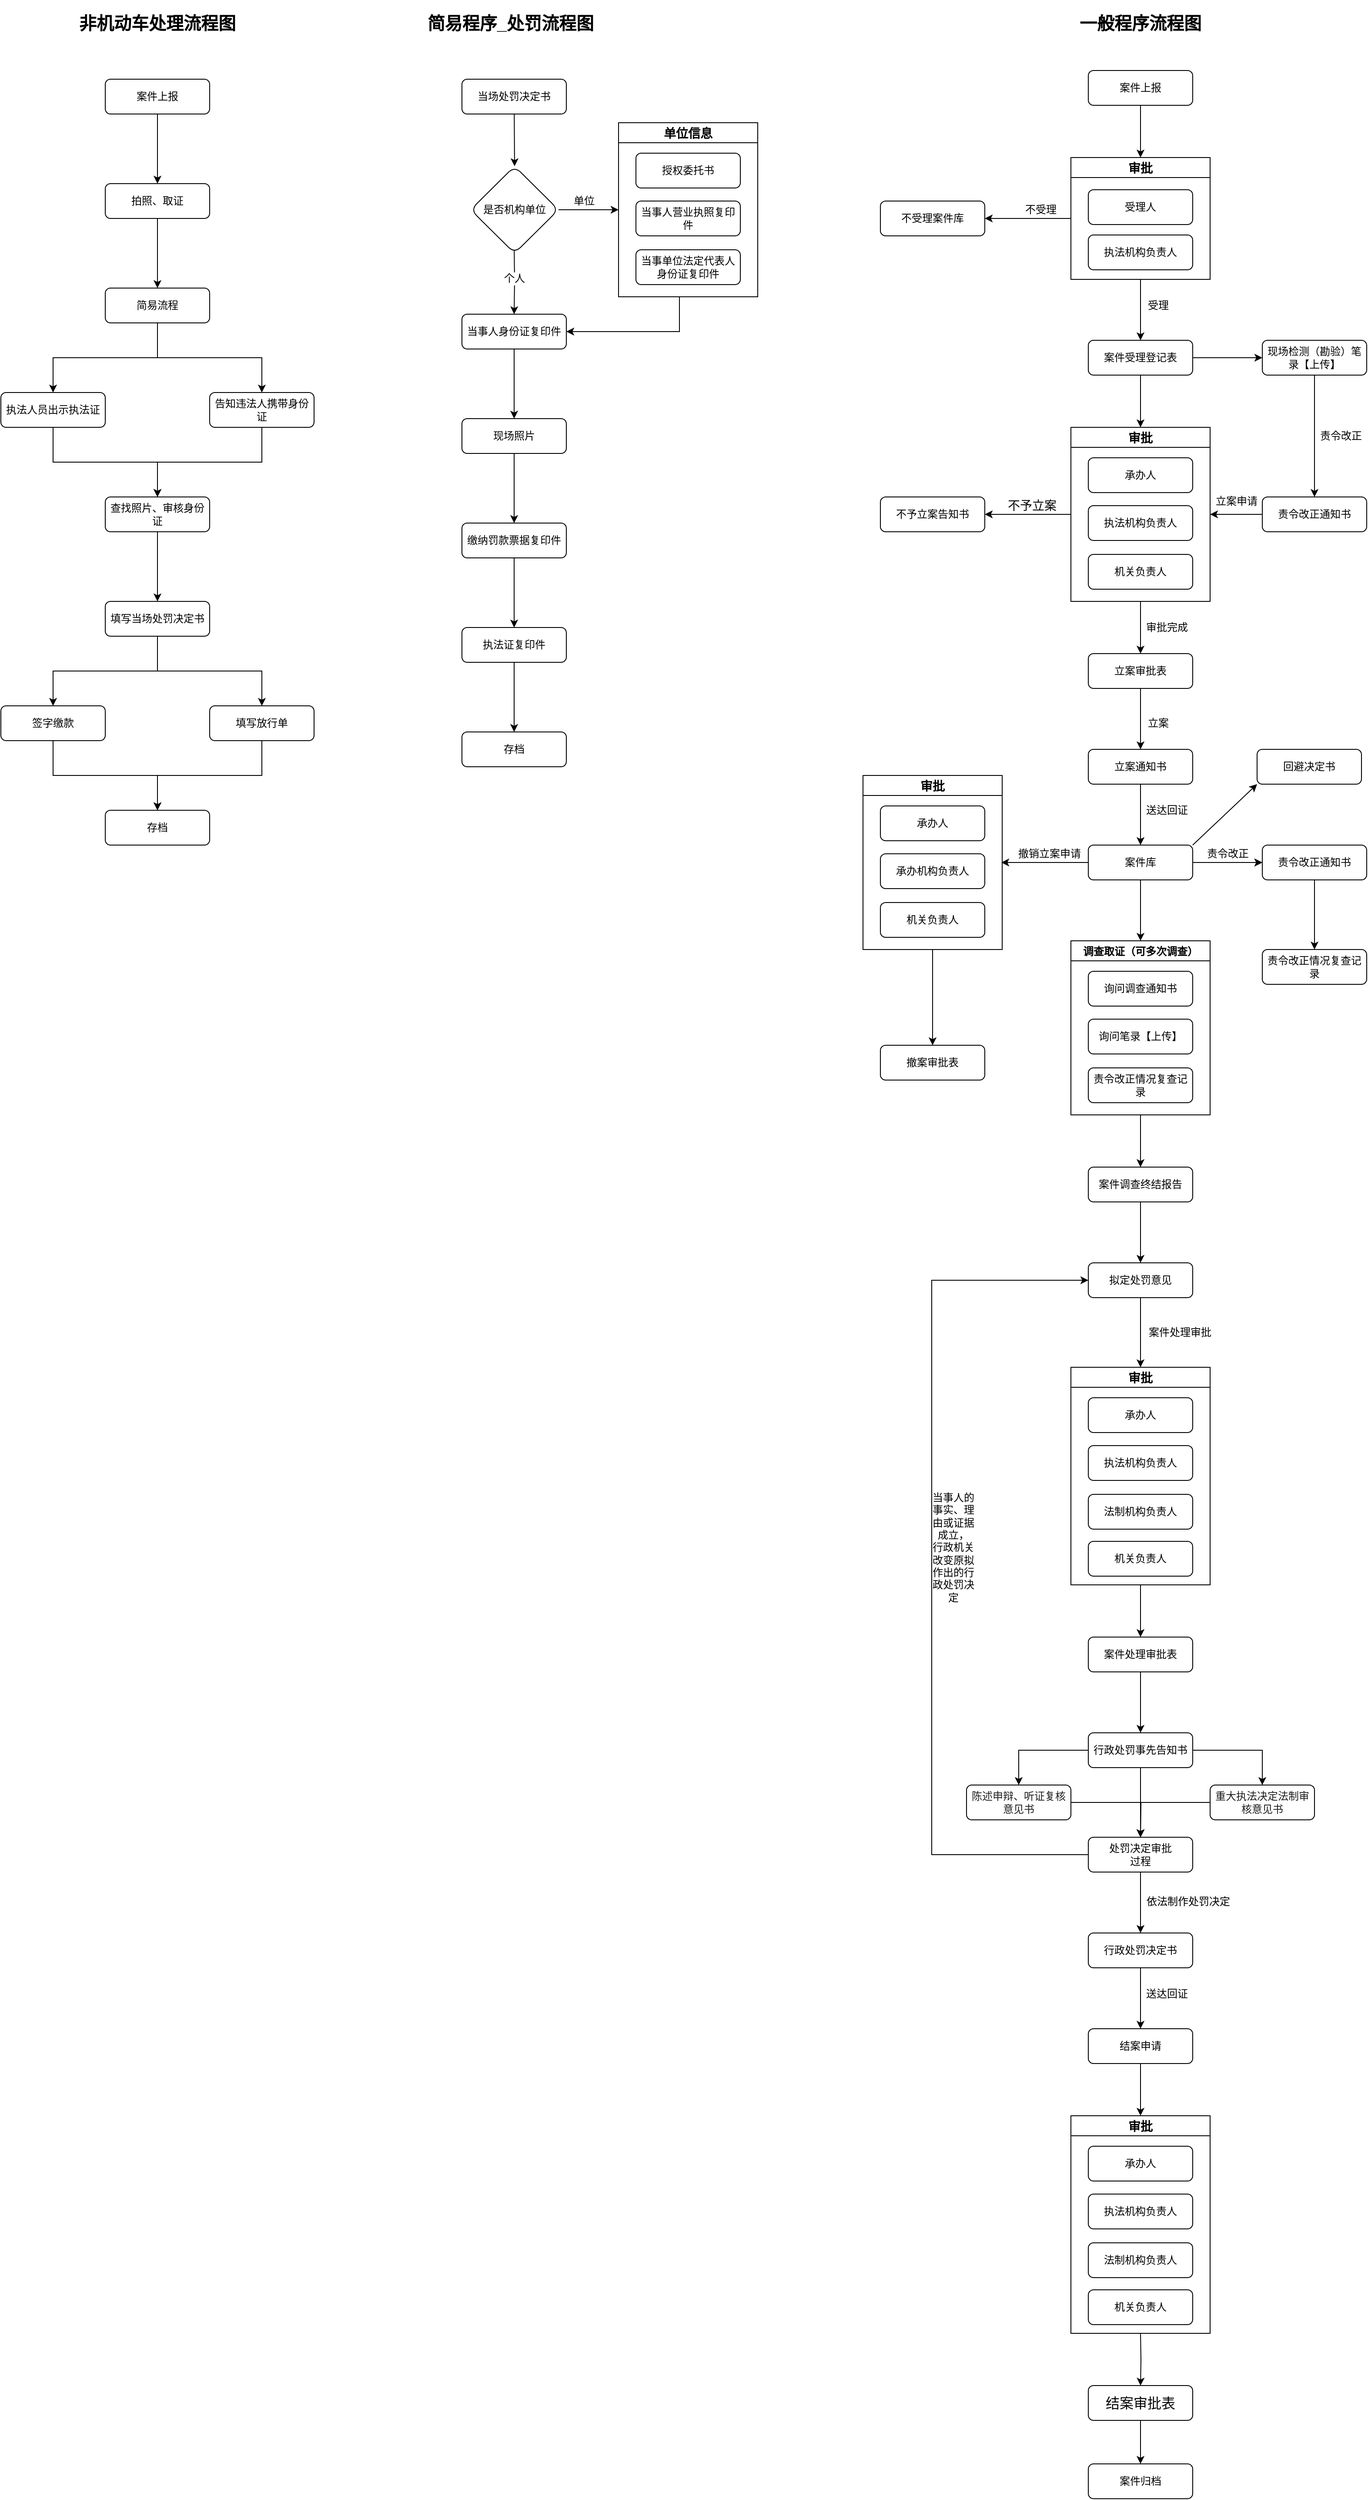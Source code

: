 <mxfile version="20.0.1" type="github">
  <diagram id="C5RBs43oDa-KdzZeNtuy" name="Page-1">
    <mxGraphModel dx="1422" dy="762" grid="1" gridSize="10" guides="1" tooltips="1" connect="1" arrows="1" fold="1" page="1" pageScale="1" pageWidth="827" pageHeight="1169" math="0" shadow="0">
      <root>
        <mxCell id="WIyWlLk6GJQsqaUBKTNV-0" />
        <mxCell id="WIyWlLk6GJQsqaUBKTNV-1" parent="WIyWlLk6GJQsqaUBKTNV-0" />
        <mxCell id="Cn3ge6LVzbtPTEH3k1_--25" value="" style="group" vertex="1" connectable="0" parent="WIyWlLk6GJQsqaUBKTNV-1">
          <mxGeometry y="110" width="360" height="880" as="geometry" />
        </mxCell>
        <mxCell id="Cn3ge6LVzbtPTEH3k1_--0" value="案件上报" style="rounded=1;whiteSpace=wrap;html=1;fontSize=12;glass=0;strokeWidth=1;shadow=0;" vertex="1" parent="Cn3ge6LVzbtPTEH3k1_--25">
          <mxGeometry x="120" width="120" height="40" as="geometry" />
        </mxCell>
        <mxCell id="Cn3ge6LVzbtPTEH3k1_--5" value="拍照、取证" style="rounded=1;whiteSpace=wrap;html=1;fontSize=12;glass=0;strokeWidth=1;shadow=0;" vertex="1" parent="Cn3ge6LVzbtPTEH3k1_--25">
          <mxGeometry x="120" y="120" width="120" height="40" as="geometry" />
        </mxCell>
        <mxCell id="Cn3ge6LVzbtPTEH3k1_--6" value="" style="edgeStyle=orthogonalEdgeStyle;rounded=0;orthogonalLoop=1;jettySize=auto;html=1;" edge="1" parent="Cn3ge6LVzbtPTEH3k1_--25" source="Cn3ge6LVzbtPTEH3k1_--0" target="Cn3ge6LVzbtPTEH3k1_--5">
          <mxGeometry relative="1" as="geometry" />
        </mxCell>
        <mxCell id="Cn3ge6LVzbtPTEH3k1_--7" value="简易流程" style="rounded=1;whiteSpace=wrap;html=1;fontSize=12;glass=0;strokeWidth=1;shadow=0;" vertex="1" parent="Cn3ge6LVzbtPTEH3k1_--25">
          <mxGeometry x="120" y="240" width="120" height="40" as="geometry" />
        </mxCell>
        <mxCell id="Cn3ge6LVzbtPTEH3k1_--8" value="" style="edgeStyle=orthogonalEdgeStyle;rounded=0;orthogonalLoop=1;jettySize=auto;html=1;" edge="1" parent="Cn3ge6LVzbtPTEH3k1_--25" source="Cn3ge6LVzbtPTEH3k1_--5" target="Cn3ge6LVzbtPTEH3k1_--7">
          <mxGeometry relative="1" as="geometry" />
        </mxCell>
        <mxCell id="Cn3ge6LVzbtPTEH3k1_--9" value="执法人员出示执法证" style="rounded=1;whiteSpace=wrap;html=1;fontSize=12;glass=0;strokeWidth=1;shadow=0;" vertex="1" parent="Cn3ge6LVzbtPTEH3k1_--25">
          <mxGeometry y="360" width="120" height="40" as="geometry" />
        </mxCell>
        <mxCell id="Cn3ge6LVzbtPTEH3k1_--10" value="" style="edgeStyle=orthogonalEdgeStyle;rounded=0;orthogonalLoop=1;jettySize=auto;html=1;" edge="1" parent="Cn3ge6LVzbtPTEH3k1_--25" source="Cn3ge6LVzbtPTEH3k1_--7" target="Cn3ge6LVzbtPTEH3k1_--9">
          <mxGeometry relative="1" as="geometry" />
        </mxCell>
        <mxCell id="Cn3ge6LVzbtPTEH3k1_--11" value="查找照片、审核身份证" style="rounded=1;whiteSpace=wrap;html=1;fontSize=12;glass=0;strokeWidth=1;shadow=0;" vertex="1" parent="Cn3ge6LVzbtPTEH3k1_--25">
          <mxGeometry x="120" y="480" width="120" height="40" as="geometry" />
        </mxCell>
        <mxCell id="Cn3ge6LVzbtPTEH3k1_--12" value="" style="edgeStyle=orthogonalEdgeStyle;rounded=0;orthogonalLoop=1;jettySize=auto;html=1;" edge="1" parent="Cn3ge6LVzbtPTEH3k1_--25" source="Cn3ge6LVzbtPTEH3k1_--9" target="Cn3ge6LVzbtPTEH3k1_--11">
          <mxGeometry relative="1" as="geometry" />
        </mxCell>
        <mxCell id="Cn3ge6LVzbtPTEH3k1_--15" style="edgeStyle=orthogonalEdgeStyle;rounded=0;orthogonalLoop=1;jettySize=auto;html=1;entryX=0.5;entryY=0;entryDx=0;entryDy=0;" edge="1" parent="Cn3ge6LVzbtPTEH3k1_--25" source="Cn3ge6LVzbtPTEH3k1_--13" target="Cn3ge6LVzbtPTEH3k1_--11">
          <mxGeometry relative="1" as="geometry" />
        </mxCell>
        <mxCell id="Cn3ge6LVzbtPTEH3k1_--13" value="告知违法人携带身份证" style="rounded=1;whiteSpace=wrap;html=1;fontSize=12;glass=0;strokeWidth=1;shadow=0;" vertex="1" parent="Cn3ge6LVzbtPTEH3k1_--25">
          <mxGeometry x="240" y="360" width="120" height="40" as="geometry" />
        </mxCell>
        <mxCell id="Cn3ge6LVzbtPTEH3k1_--14" value="" style="edgeStyle=orthogonalEdgeStyle;rounded=0;orthogonalLoop=1;jettySize=auto;html=1;" edge="1" parent="Cn3ge6LVzbtPTEH3k1_--25" source="Cn3ge6LVzbtPTEH3k1_--7" target="Cn3ge6LVzbtPTEH3k1_--13">
          <mxGeometry relative="1" as="geometry" />
        </mxCell>
        <mxCell id="Cn3ge6LVzbtPTEH3k1_--16" value="填写当场处罚决定书" style="rounded=1;whiteSpace=wrap;html=1;fontSize=12;glass=0;strokeWidth=1;shadow=0;" vertex="1" parent="Cn3ge6LVzbtPTEH3k1_--25">
          <mxGeometry x="120" y="600" width="120" height="40" as="geometry" />
        </mxCell>
        <mxCell id="Cn3ge6LVzbtPTEH3k1_--17" value="" style="edgeStyle=orthogonalEdgeStyle;rounded=0;orthogonalLoop=1;jettySize=auto;html=1;" edge="1" parent="Cn3ge6LVzbtPTEH3k1_--25" source="Cn3ge6LVzbtPTEH3k1_--11" target="Cn3ge6LVzbtPTEH3k1_--16">
          <mxGeometry relative="1" as="geometry" />
        </mxCell>
        <mxCell id="Cn3ge6LVzbtPTEH3k1_--18" value="签字缴款" style="rounded=1;whiteSpace=wrap;html=1;fontSize=12;glass=0;strokeWidth=1;shadow=0;" vertex="1" parent="Cn3ge6LVzbtPTEH3k1_--25">
          <mxGeometry y="720" width="120" height="40" as="geometry" />
        </mxCell>
        <mxCell id="Cn3ge6LVzbtPTEH3k1_--19" value="" style="edgeStyle=orthogonalEdgeStyle;rounded=0;orthogonalLoop=1;jettySize=auto;html=1;" edge="1" parent="Cn3ge6LVzbtPTEH3k1_--25" source="Cn3ge6LVzbtPTEH3k1_--16" target="Cn3ge6LVzbtPTEH3k1_--18">
          <mxGeometry relative="1" as="geometry" />
        </mxCell>
        <mxCell id="Cn3ge6LVzbtPTEH3k1_--20" value="填写放行单" style="rounded=1;whiteSpace=wrap;html=1;fontSize=12;glass=0;strokeWidth=1;shadow=0;" vertex="1" parent="Cn3ge6LVzbtPTEH3k1_--25">
          <mxGeometry x="240" y="720" width="120" height="40" as="geometry" />
        </mxCell>
        <mxCell id="Cn3ge6LVzbtPTEH3k1_--21" value="" style="edgeStyle=orthogonalEdgeStyle;rounded=0;orthogonalLoop=1;jettySize=auto;html=1;" edge="1" parent="Cn3ge6LVzbtPTEH3k1_--25" source="Cn3ge6LVzbtPTEH3k1_--16" target="Cn3ge6LVzbtPTEH3k1_--20">
          <mxGeometry relative="1" as="geometry" />
        </mxCell>
        <mxCell id="Cn3ge6LVzbtPTEH3k1_--22" value="存档" style="rounded=1;whiteSpace=wrap;html=1;fontSize=12;glass=0;strokeWidth=1;shadow=0;" vertex="1" parent="Cn3ge6LVzbtPTEH3k1_--25">
          <mxGeometry x="120" y="840" width="120" height="40" as="geometry" />
        </mxCell>
        <mxCell id="Cn3ge6LVzbtPTEH3k1_--23" value="" style="edgeStyle=orthogonalEdgeStyle;rounded=0;orthogonalLoop=1;jettySize=auto;html=1;" edge="1" parent="Cn3ge6LVzbtPTEH3k1_--25" source="Cn3ge6LVzbtPTEH3k1_--18" target="Cn3ge6LVzbtPTEH3k1_--22">
          <mxGeometry relative="1" as="geometry" />
        </mxCell>
        <mxCell id="Cn3ge6LVzbtPTEH3k1_--24" style="edgeStyle=orthogonalEdgeStyle;rounded=0;orthogonalLoop=1;jettySize=auto;html=1;entryX=0.5;entryY=0;entryDx=0;entryDy=0;" edge="1" parent="Cn3ge6LVzbtPTEH3k1_--25" source="Cn3ge6LVzbtPTEH3k1_--20" target="Cn3ge6LVzbtPTEH3k1_--22">
          <mxGeometry relative="1" as="geometry" />
        </mxCell>
        <mxCell id="Cn3ge6LVzbtPTEH3k1_--28" value="&lt;h1 style=&quot;text-align: left; font-size: 20px;&quot;&gt;非机动车处理流程图&lt;/h1&gt;" style="text;html=1;strokeColor=none;fillColor=none;align=center;verticalAlign=middle;whiteSpace=wrap;rounded=0;fontSize=20;" vertex="1" parent="WIyWlLk6GJQsqaUBKTNV-1">
          <mxGeometry x="55" y="30" width="250" height="30" as="geometry" />
        </mxCell>
        <mxCell id="Cn3ge6LVzbtPTEH3k1_--132" style="edgeStyle=orthogonalEdgeStyle;rounded=0;orthogonalLoop=1;jettySize=auto;html=1;exitX=0.5;exitY=1;exitDx=0;exitDy=0;entryX=0.5;entryY=0;entryDx=0;entryDy=0;fontSize=14;" edge="1" parent="WIyWlLk6GJQsqaUBKTNV-1" source="Cn3ge6LVzbtPTEH3k1_--96" target="Cn3ge6LVzbtPTEH3k1_--126">
          <mxGeometry relative="1" as="geometry" />
        </mxCell>
        <mxCell id="Cn3ge6LVzbtPTEH3k1_--96" value="案件上报" style="rounded=1;whiteSpace=wrap;html=1;fontSize=12;glass=0;strokeWidth=1;shadow=0;" vertex="1" parent="WIyWlLk6GJQsqaUBKTNV-1">
          <mxGeometry x="1250" y="100" width="120" height="40" as="geometry" />
        </mxCell>
        <mxCell id="Cn3ge6LVzbtPTEH3k1_--226" value="" style="edgeStyle=orthogonalEdgeStyle;rounded=0;orthogonalLoop=1;jettySize=auto;html=1;fontFamily=Helvetica;fontSize=12;fontColor=default;" edge="1" parent="WIyWlLk6GJQsqaUBKTNV-1" source="Cn3ge6LVzbtPTEH3k1_--110" target="Cn3ge6LVzbtPTEH3k1_--223">
          <mxGeometry relative="1" as="geometry" />
        </mxCell>
        <mxCell id="Cn3ge6LVzbtPTEH3k1_--238" style="edgeStyle=orthogonalEdgeStyle;rounded=0;orthogonalLoop=1;jettySize=auto;html=1;entryX=0.5;entryY=0;entryDx=0;entryDy=0;fontFamily=Helvetica;fontSize=12;fontColor=default;" edge="1" parent="WIyWlLk6GJQsqaUBKTNV-1" source="Cn3ge6LVzbtPTEH3k1_--110" target="Cn3ge6LVzbtPTEH3k1_--144">
          <mxGeometry relative="1" as="geometry" />
        </mxCell>
        <mxCell id="Cn3ge6LVzbtPTEH3k1_--110" value="案件受理登记表" style="rounded=1;whiteSpace=wrap;html=1;fontSize=12;glass=0;strokeWidth=1;shadow=0;" vertex="1" parent="WIyWlLk6GJQsqaUBKTNV-1">
          <mxGeometry x="1250" y="410" width="120" height="40" as="geometry" />
        </mxCell>
        <mxCell id="Cn3ge6LVzbtPTEH3k1_--121" value="" style="edgeStyle=orthogonalEdgeStyle;rounded=0;orthogonalLoop=1;jettySize=auto;html=1;fontSize=14;" edge="1" parent="WIyWlLk6GJQsqaUBKTNV-1" source="Cn3ge6LVzbtPTEH3k1_--118" target="Cn3ge6LVzbtPTEH3k1_--120">
          <mxGeometry relative="1" as="geometry" />
        </mxCell>
        <mxCell id="Cn3ge6LVzbtPTEH3k1_--118" value="立案审批表" style="rounded=1;whiteSpace=wrap;html=1;fontSize=12;glass=0;strokeWidth=1;shadow=0;" vertex="1" parent="WIyWlLk6GJQsqaUBKTNV-1">
          <mxGeometry x="1250" y="770" width="120" height="40" as="geometry" />
        </mxCell>
        <mxCell id="Cn3ge6LVzbtPTEH3k1_--155" value="" style="edgeStyle=orthogonalEdgeStyle;rounded=0;orthogonalLoop=1;jettySize=auto;html=1;fontFamily=Helvetica;fontSize=12;fontColor=default;" edge="1" parent="WIyWlLk6GJQsqaUBKTNV-1" source="Cn3ge6LVzbtPTEH3k1_--120" target="Cn3ge6LVzbtPTEH3k1_--154">
          <mxGeometry relative="1" as="geometry" />
        </mxCell>
        <mxCell id="Cn3ge6LVzbtPTEH3k1_--120" value="立案通知书" style="rounded=1;whiteSpace=wrap;html=1;fontSize=12;glass=0;strokeWidth=1;shadow=0;" vertex="1" parent="WIyWlLk6GJQsqaUBKTNV-1">
          <mxGeometry x="1250" y="880" width="120" height="40" as="geometry" />
        </mxCell>
        <mxCell id="Cn3ge6LVzbtPTEH3k1_--122" value="不予立案告知书" style="rounded=1;whiteSpace=wrap;html=1;fontSize=12;glass=0;strokeWidth=1;shadow=0;" vertex="1" parent="WIyWlLk6GJQsqaUBKTNV-1">
          <mxGeometry x="1011" y="590" width="120" height="40" as="geometry" />
        </mxCell>
        <mxCell id="Cn3ge6LVzbtPTEH3k1_--124" value="不予立案" style="text;html=1;align=center;verticalAlign=middle;resizable=0;points=[];autosize=1;strokeColor=none;fillColor=none;fontSize=14;" vertex="1" parent="WIyWlLk6GJQsqaUBKTNV-1">
          <mxGeometry x="1150" y="590" width="70" height="20" as="geometry" />
        </mxCell>
        <mxCell id="Cn3ge6LVzbtPTEH3k1_--136" value="" style="edgeStyle=orthogonalEdgeStyle;rounded=0;orthogonalLoop=1;jettySize=auto;html=1;fontFamily=Helvetica;fontSize=12;fontColor=default;entryX=1;entryY=0.5;entryDx=0;entryDy=0;" edge="1" parent="WIyWlLk6GJQsqaUBKTNV-1" source="Cn3ge6LVzbtPTEH3k1_--126" target="Cn3ge6LVzbtPTEH3k1_--142">
          <mxGeometry relative="1" as="geometry">
            <mxPoint x="1090" y="320" as="targetPoint" />
          </mxGeometry>
        </mxCell>
        <mxCell id="Cn3ge6LVzbtPTEH3k1_--141" style="edgeStyle=orthogonalEdgeStyle;rounded=0;orthogonalLoop=1;jettySize=auto;html=1;exitX=0.5;exitY=1;exitDx=0;exitDy=0;fontFamily=Helvetica;fontSize=12;fontColor=default;" edge="1" parent="WIyWlLk6GJQsqaUBKTNV-1" source="Cn3ge6LVzbtPTEH3k1_--126" target="Cn3ge6LVzbtPTEH3k1_--110">
          <mxGeometry relative="1" as="geometry" />
        </mxCell>
        <mxCell id="Cn3ge6LVzbtPTEH3k1_--126" value="审批" style="swimlane;fontSize=14;" vertex="1" parent="WIyWlLk6GJQsqaUBKTNV-1">
          <mxGeometry x="1230" y="200" width="160" height="140" as="geometry" />
        </mxCell>
        <mxCell id="Cn3ge6LVzbtPTEH3k1_--127" value="受理人" style="rounded=1;whiteSpace=wrap;html=1;fontSize=12;glass=0;strokeWidth=1;shadow=0;" vertex="1" parent="Cn3ge6LVzbtPTEH3k1_--126">
          <mxGeometry x="20" y="37" width="120" height="40" as="geometry" />
        </mxCell>
        <mxCell id="Cn3ge6LVzbtPTEH3k1_--128" value="执法机构负责人" style="rounded=1;whiteSpace=wrap;html=1;fontSize=12;glass=0;strokeWidth=1;shadow=0;" vertex="1" parent="Cn3ge6LVzbtPTEH3k1_--126">
          <mxGeometry x="20" y="89" width="120" height="40" as="geometry" />
        </mxCell>
        <mxCell id="Cn3ge6LVzbtPTEH3k1_--137" value="不受理" style="text;html=1;align=center;verticalAlign=middle;resizable=0;points=[];autosize=1;strokeColor=none;fillColor=none;fontSize=12;fontFamily=Helvetica;fontColor=default;" vertex="1" parent="WIyWlLk6GJQsqaUBKTNV-1">
          <mxGeometry x="1170" y="250" width="50" height="20" as="geometry" />
        </mxCell>
        <mxCell id="Cn3ge6LVzbtPTEH3k1_--142" value="不受理案件库" style="rounded=1;whiteSpace=wrap;html=1;fontSize=12;glass=0;strokeWidth=1;shadow=0;" vertex="1" parent="WIyWlLk6GJQsqaUBKTNV-1">
          <mxGeometry x="1011" y="250" width="120" height="40" as="geometry" />
        </mxCell>
        <mxCell id="Cn3ge6LVzbtPTEH3k1_--143" value="受理" style="text;html=1;align=center;verticalAlign=middle;resizable=0;points=[];autosize=1;strokeColor=none;fillColor=none;fontSize=12;fontFamily=Helvetica;fontColor=default;" vertex="1" parent="WIyWlLk6GJQsqaUBKTNV-1">
          <mxGeometry x="1310" y="360" width="40" height="20" as="geometry" />
        </mxCell>
        <mxCell id="Cn3ge6LVzbtPTEH3k1_--151" style="edgeStyle=orthogonalEdgeStyle;rounded=0;orthogonalLoop=1;jettySize=auto;html=1;exitX=0.5;exitY=1;exitDx=0;exitDy=0;fontFamily=Helvetica;fontSize=12;fontColor=default;" edge="1" parent="WIyWlLk6GJQsqaUBKTNV-1" source="Cn3ge6LVzbtPTEH3k1_--144" target="Cn3ge6LVzbtPTEH3k1_--118">
          <mxGeometry relative="1" as="geometry" />
        </mxCell>
        <mxCell id="Cn3ge6LVzbtPTEH3k1_--304" style="edgeStyle=orthogonalEdgeStyle;rounded=0;orthogonalLoop=1;jettySize=auto;html=1;exitX=0;exitY=0.5;exitDx=0;exitDy=0;fontFamily=Helvetica;fontSize=12;fontColor=default;" edge="1" parent="WIyWlLk6GJQsqaUBKTNV-1" source="Cn3ge6LVzbtPTEH3k1_--144" target="Cn3ge6LVzbtPTEH3k1_--122">
          <mxGeometry relative="1" as="geometry" />
        </mxCell>
        <mxCell id="Cn3ge6LVzbtPTEH3k1_--144" value="审批" style="swimlane;fontSize=14;" vertex="1" parent="WIyWlLk6GJQsqaUBKTNV-1">
          <mxGeometry x="1230" y="510" width="160" height="200" as="geometry" />
        </mxCell>
        <mxCell id="Cn3ge6LVzbtPTEH3k1_--145" value="承办人" style="rounded=1;whiteSpace=wrap;html=1;fontSize=12;glass=0;strokeWidth=1;shadow=0;" vertex="1" parent="Cn3ge6LVzbtPTEH3k1_--144">
          <mxGeometry x="20" y="35" width="120" height="40" as="geometry" />
        </mxCell>
        <mxCell id="Cn3ge6LVzbtPTEH3k1_--146" value="执法机构负责人" style="rounded=1;whiteSpace=wrap;html=1;fontSize=12;glass=0;strokeWidth=1;shadow=0;" vertex="1" parent="Cn3ge6LVzbtPTEH3k1_--144">
          <mxGeometry x="20" y="90" width="120" height="40" as="geometry" />
        </mxCell>
        <mxCell id="Cn3ge6LVzbtPTEH3k1_--147" value="机关负责人" style="rounded=1;whiteSpace=wrap;html=1;fontSize=12;glass=0;strokeWidth=1;shadow=0;" vertex="1" parent="Cn3ge6LVzbtPTEH3k1_--144">
          <mxGeometry x="20" y="146" width="120" height="40" as="geometry" />
        </mxCell>
        <mxCell id="Cn3ge6LVzbtPTEH3k1_--152" value="立案申请" style="text;html=1;align=center;verticalAlign=middle;resizable=0;points=[];autosize=1;strokeColor=none;fillColor=none;fontSize=12;fontFamily=Helvetica;fontColor=default;" vertex="1" parent="WIyWlLk6GJQsqaUBKTNV-1">
          <mxGeometry x="1390" y="585" width="60" height="20" as="geometry" />
        </mxCell>
        <mxCell id="Cn3ge6LVzbtPTEH3k1_--153" value="立案" style="text;html=1;align=center;verticalAlign=middle;resizable=0;points=[];autosize=1;strokeColor=none;fillColor=none;fontSize=12;fontFamily=Helvetica;fontColor=default;" vertex="1" parent="WIyWlLk6GJQsqaUBKTNV-1">
          <mxGeometry x="1310" y="840" width="40" height="20" as="geometry" />
        </mxCell>
        <mxCell id="Cn3ge6LVzbtPTEH3k1_--157" value="" style="edgeStyle=orthogonalEdgeStyle;rounded=0;orthogonalLoop=1;jettySize=auto;html=1;fontFamily=Helvetica;fontSize=12;fontColor=default;entryX=0.5;entryY=0;entryDx=0;entryDy=0;" edge="1" parent="WIyWlLk6GJQsqaUBKTNV-1" source="Cn3ge6LVzbtPTEH3k1_--154" target="Cn3ge6LVzbtPTEH3k1_--174">
          <mxGeometry relative="1" as="geometry">
            <mxPoint x="1310" y="1100" as="targetPoint" />
          </mxGeometry>
        </mxCell>
        <mxCell id="Cn3ge6LVzbtPTEH3k1_--161" value="" style="edgeStyle=orthogonalEdgeStyle;rounded=0;orthogonalLoop=1;jettySize=auto;html=1;fontFamily=Helvetica;fontSize=12;fontColor=default;" edge="1" parent="WIyWlLk6GJQsqaUBKTNV-1" source="Cn3ge6LVzbtPTEH3k1_--154">
          <mxGeometry relative="1" as="geometry">
            <mxPoint x="1150" y="1010" as="targetPoint" />
            <Array as="points">
              <mxPoint x="1210" y="1010" />
              <mxPoint x="1210" y="1010" />
            </Array>
          </mxGeometry>
        </mxCell>
        <mxCell id="Cn3ge6LVzbtPTEH3k1_--179" value="" style="edgeStyle=orthogonalEdgeStyle;rounded=0;orthogonalLoop=1;jettySize=auto;html=1;fontFamily=Helvetica;fontSize=12;fontColor=default;" edge="1" parent="WIyWlLk6GJQsqaUBKTNV-1" source="Cn3ge6LVzbtPTEH3k1_--154" target="Cn3ge6LVzbtPTEH3k1_--178">
          <mxGeometry relative="1" as="geometry" />
        </mxCell>
        <mxCell id="Cn3ge6LVzbtPTEH3k1_--182" value="" style="edgeStyle=orthogonalEdgeStyle;rounded=0;orthogonalLoop=1;jettySize=auto;html=1;fontFamily=Helvetica;fontSize=12;fontColor=default;" edge="1" parent="WIyWlLk6GJQsqaUBKTNV-1" source="Cn3ge6LVzbtPTEH3k1_--154" target="Cn3ge6LVzbtPTEH3k1_--178">
          <mxGeometry relative="1" as="geometry" />
        </mxCell>
        <mxCell id="Cn3ge6LVzbtPTEH3k1_--184" style="rounded=0;orthogonalLoop=1;jettySize=auto;html=1;exitX=1;exitY=0;exitDx=0;exitDy=0;entryX=0;entryY=1;entryDx=0;entryDy=0;fontFamily=Helvetica;fontSize=12;fontColor=default;" edge="1" parent="WIyWlLk6GJQsqaUBKTNV-1" source="Cn3ge6LVzbtPTEH3k1_--154" target="Cn3ge6LVzbtPTEH3k1_--183">
          <mxGeometry relative="1" as="geometry" />
        </mxCell>
        <mxCell id="Cn3ge6LVzbtPTEH3k1_--154" value="案件库" style="rounded=1;whiteSpace=wrap;html=1;fontSize=12;glass=0;strokeWidth=1;shadow=0;" vertex="1" parent="WIyWlLk6GJQsqaUBKTNV-1">
          <mxGeometry x="1250" y="990" width="120" height="40" as="geometry" />
        </mxCell>
        <mxCell id="Cn3ge6LVzbtPTEH3k1_--164" value="撤案审批表" style="rounded=1;whiteSpace=wrap;html=1;fontSize=12;glass=0;strokeWidth=1;shadow=0;" vertex="1" parent="WIyWlLk6GJQsqaUBKTNV-1">
          <mxGeometry x="1011" y="1220" width="120" height="40" as="geometry" />
        </mxCell>
        <mxCell id="Cn3ge6LVzbtPTEH3k1_--173" style="edgeStyle=orthogonalEdgeStyle;rounded=0;orthogonalLoop=1;jettySize=auto;html=1;fontFamily=Helvetica;fontSize=12;fontColor=default;" edge="1" parent="WIyWlLk6GJQsqaUBKTNV-1" source="Cn3ge6LVzbtPTEH3k1_--165" target="Cn3ge6LVzbtPTEH3k1_--164">
          <mxGeometry relative="1" as="geometry" />
        </mxCell>
        <mxCell id="Cn3ge6LVzbtPTEH3k1_--165" value="审批" style="swimlane;fontSize=14;" vertex="1" parent="WIyWlLk6GJQsqaUBKTNV-1">
          <mxGeometry x="991" y="910" width="160" height="200" as="geometry" />
        </mxCell>
        <mxCell id="Cn3ge6LVzbtPTEH3k1_--166" value="承办人" style="rounded=1;whiteSpace=wrap;html=1;fontSize=12;glass=0;strokeWidth=1;shadow=0;" vertex="1" parent="Cn3ge6LVzbtPTEH3k1_--165">
          <mxGeometry x="20" y="35" width="120" height="40" as="geometry" />
        </mxCell>
        <mxCell id="Cn3ge6LVzbtPTEH3k1_--167" value="承办机构负责人" style="rounded=1;whiteSpace=wrap;html=1;fontSize=12;glass=0;strokeWidth=1;shadow=0;" vertex="1" parent="Cn3ge6LVzbtPTEH3k1_--165">
          <mxGeometry x="20" y="90" width="120" height="40" as="geometry" />
        </mxCell>
        <mxCell id="Cn3ge6LVzbtPTEH3k1_--168" value="机关负责人" style="rounded=1;whiteSpace=wrap;html=1;fontSize=12;glass=0;strokeWidth=1;shadow=0;" vertex="1" parent="Cn3ge6LVzbtPTEH3k1_--165">
          <mxGeometry x="20" y="146" width="120" height="40" as="geometry" />
        </mxCell>
        <mxCell id="Cn3ge6LVzbtPTEH3k1_--169" value="撤销立案申请" style="text;html=1;align=center;verticalAlign=middle;resizable=0;points=[];autosize=1;strokeColor=none;fillColor=none;fontSize=12;fontFamily=Helvetica;fontColor=default;" vertex="1" parent="WIyWlLk6GJQsqaUBKTNV-1">
          <mxGeometry x="1160" y="990" width="90" height="20" as="geometry" />
        </mxCell>
        <mxCell id="Cn3ge6LVzbtPTEH3k1_--239" style="edgeStyle=orthogonalEdgeStyle;rounded=0;orthogonalLoop=1;jettySize=auto;html=1;fontFamily=Helvetica;fontSize=12;fontColor=default;" edge="1" parent="WIyWlLk6GJQsqaUBKTNV-1" source="Cn3ge6LVzbtPTEH3k1_--174" target="Cn3ge6LVzbtPTEH3k1_--237">
          <mxGeometry relative="1" as="geometry" />
        </mxCell>
        <mxCell id="Cn3ge6LVzbtPTEH3k1_--174" value="调查取证（可多次调查）" style="swimlane;fontSize=12;" vertex="1" parent="WIyWlLk6GJQsqaUBKTNV-1">
          <mxGeometry x="1230" y="1100" width="160" height="200" as="geometry" />
        </mxCell>
        <mxCell id="Cn3ge6LVzbtPTEH3k1_--175" value="询问调查通知书" style="rounded=1;whiteSpace=wrap;html=1;fontSize=12;glass=0;strokeWidth=1;shadow=0;" vertex="1" parent="Cn3ge6LVzbtPTEH3k1_--174">
          <mxGeometry x="20" y="35" width="120" height="40" as="geometry" />
        </mxCell>
        <mxCell id="Cn3ge6LVzbtPTEH3k1_--176" value="询问笔录【上传】" style="rounded=1;whiteSpace=wrap;html=1;fontSize=12;glass=0;strokeWidth=1;shadow=0;" vertex="1" parent="Cn3ge6LVzbtPTEH3k1_--174">
          <mxGeometry x="20" y="90" width="120" height="40" as="geometry" />
        </mxCell>
        <mxCell id="Cn3ge6LVzbtPTEH3k1_--177" value="责令改正情况复查记录" style="rounded=1;whiteSpace=wrap;html=1;fontSize=12;glass=0;strokeWidth=1;shadow=0;" vertex="1" parent="Cn3ge6LVzbtPTEH3k1_--174">
          <mxGeometry x="20" y="146" width="120" height="40" as="geometry" />
        </mxCell>
        <mxCell id="Cn3ge6LVzbtPTEH3k1_--181" value="" style="edgeStyle=orthogonalEdgeStyle;rounded=0;orthogonalLoop=1;jettySize=auto;html=1;fontFamily=Helvetica;fontSize=12;fontColor=default;" edge="1" parent="WIyWlLk6GJQsqaUBKTNV-1" source="Cn3ge6LVzbtPTEH3k1_--178" target="Cn3ge6LVzbtPTEH3k1_--180">
          <mxGeometry relative="1" as="geometry" />
        </mxCell>
        <mxCell id="Cn3ge6LVzbtPTEH3k1_--178" value="责令改正通知书" style="rounded=1;whiteSpace=wrap;html=1;fontSize=12;glass=0;strokeWidth=1;shadow=0;" vertex="1" parent="WIyWlLk6GJQsqaUBKTNV-1">
          <mxGeometry x="1450" y="990" width="120" height="40" as="geometry" />
        </mxCell>
        <mxCell id="Cn3ge6LVzbtPTEH3k1_--180" value="责令改正情况复查记录" style="rounded=1;whiteSpace=wrap;html=1;fontSize=12;glass=0;strokeWidth=1;shadow=0;" vertex="1" parent="WIyWlLk6GJQsqaUBKTNV-1">
          <mxGeometry x="1450" y="1110" width="120" height="40" as="geometry" />
        </mxCell>
        <mxCell id="Cn3ge6LVzbtPTEH3k1_--183" value="回避决定书" style="rounded=1;whiteSpace=wrap;html=1;fontSize=12;glass=0;strokeWidth=1;shadow=0;" vertex="1" parent="WIyWlLk6GJQsqaUBKTNV-1">
          <mxGeometry x="1444" y="880" width="120" height="40" as="geometry" />
        </mxCell>
        <mxCell id="Cn3ge6LVzbtPTEH3k1_--185" value="责令改正" style="text;html=1;align=center;verticalAlign=middle;resizable=0;points=[];autosize=1;strokeColor=none;fillColor=none;fontSize=12;fontFamily=Helvetica;fontColor=default;" vertex="1" parent="WIyWlLk6GJQsqaUBKTNV-1">
          <mxGeometry x="1380" y="990" width="60" height="20" as="geometry" />
        </mxCell>
        <mxCell id="Cn3ge6LVzbtPTEH3k1_--187" value="&lt;h1 style=&quot;text-align: left; font-size: 20px;&quot;&gt;一般程序流程图&lt;/h1&gt;" style="text;html=1;strokeColor=none;fillColor=none;align=center;verticalAlign=middle;whiteSpace=wrap;rounded=0;fontSize=20;" vertex="1" parent="WIyWlLk6GJQsqaUBKTNV-1">
          <mxGeometry x="1185" y="30" width="250" height="30" as="geometry" />
        </mxCell>
        <mxCell id="Cn3ge6LVzbtPTEH3k1_--231" style="edgeStyle=orthogonalEdgeStyle;rounded=0;orthogonalLoop=1;jettySize=auto;html=1;entryX=0.5;entryY=0;entryDx=0;entryDy=0;fontFamily=Helvetica;fontSize=12;fontColor=default;" edge="1" parent="WIyWlLk6GJQsqaUBKTNV-1" source="Cn3ge6LVzbtPTEH3k1_--223" target="Cn3ge6LVzbtPTEH3k1_--224">
          <mxGeometry relative="1" as="geometry" />
        </mxCell>
        <mxCell id="Cn3ge6LVzbtPTEH3k1_--223" value="现场检测（勘验）笔录【上传】" style="rounded=1;whiteSpace=wrap;html=1;fontSize=12;glass=0;strokeWidth=1;shadow=0;" vertex="1" parent="WIyWlLk6GJQsqaUBKTNV-1">
          <mxGeometry x="1450" y="410" width="120" height="40" as="geometry" />
        </mxCell>
        <mxCell id="Cn3ge6LVzbtPTEH3k1_--227" style="edgeStyle=orthogonalEdgeStyle;rounded=0;orthogonalLoop=1;jettySize=auto;html=1;entryX=1;entryY=0.5;entryDx=0;entryDy=0;fontFamily=Helvetica;fontSize=12;fontColor=default;" edge="1" parent="WIyWlLk6GJQsqaUBKTNV-1" source="Cn3ge6LVzbtPTEH3k1_--224" target="Cn3ge6LVzbtPTEH3k1_--144">
          <mxGeometry relative="1" as="geometry" />
        </mxCell>
        <mxCell id="Cn3ge6LVzbtPTEH3k1_--224" value="责令改正通知书" style="rounded=1;whiteSpace=wrap;html=1;fontSize=12;glass=0;strokeWidth=1;shadow=0;" vertex="1" parent="WIyWlLk6GJQsqaUBKTNV-1">
          <mxGeometry x="1450" y="590" width="120" height="40" as="geometry" />
        </mxCell>
        <mxCell id="Cn3ge6LVzbtPTEH3k1_--232" value="责令改正" style="text;html=1;align=center;verticalAlign=middle;resizable=0;points=[];autosize=1;strokeColor=none;fillColor=none;fontSize=12;fontFamily=Helvetica;fontColor=default;" vertex="1" parent="WIyWlLk6GJQsqaUBKTNV-1">
          <mxGeometry x="1510" y="510" width="60" height="20" as="geometry" />
        </mxCell>
        <mxCell id="Cn3ge6LVzbtPTEH3k1_--233" value="审批完成" style="text;html=1;align=center;verticalAlign=middle;resizable=0;points=[];autosize=1;strokeColor=none;fillColor=none;fontSize=12;fontFamily=Helvetica;fontColor=default;" vertex="1" parent="WIyWlLk6GJQsqaUBKTNV-1">
          <mxGeometry x="1310" y="730" width="60" height="20" as="geometry" />
        </mxCell>
        <mxCell id="Cn3ge6LVzbtPTEH3k1_--234" value="送达回证" style="text;html=1;align=center;verticalAlign=middle;resizable=0;points=[];autosize=1;strokeColor=none;fillColor=none;fontSize=12;fontFamily=Helvetica;fontColor=default;" vertex="1" parent="WIyWlLk6GJQsqaUBKTNV-1">
          <mxGeometry x="1310" y="940" width="60" height="20" as="geometry" />
        </mxCell>
        <mxCell id="Cn3ge6LVzbtPTEH3k1_--241" value="" style="edgeStyle=orthogonalEdgeStyle;rounded=0;orthogonalLoop=1;jettySize=auto;html=1;fontFamily=Helvetica;fontSize=12;fontColor=default;" edge="1" parent="WIyWlLk6GJQsqaUBKTNV-1" source="Cn3ge6LVzbtPTEH3k1_--237" target="Cn3ge6LVzbtPTEH3k1_--240">
          <mxGeometry relative="1" as="geometry" />
        </mxCell>
        <mxCell id="Cn3ge6LVzbtPTEH3k1_--237" value="案件调查终结报告" style="rounded=1;whiteSpace=wrap;html=1;fontSize=12;glass=0;strokeWidth=1;shadow=0;" vertex="1" parent="WIyWlLk6GJQsqaUBKTNV-1">
          <mxGeometry x="1250" y="1360" width="120" height="40" as="geometry" />
        </mxCell>
        <mxCell id="Cn3ge6LVzbtPTEH3k1_--243" value="" style="edgeStyle=orthogonalEdgeStyle;rounded=0;orthogonalLoop=1;jettySize=auto;html=1;fontFamily=Helvetica;fontSize=12;fontColor=default;entryX=0.5;entryY=0;entryDx=0;entryDy=0;" edge="1" parent="WIyWlLk6GJQsqaUBKTNV-1" source="Cn3ge6LVzbtPTEH3k1_--240" target="Cn3ge6LVzbtPTEH3k1_--244">
          <mxGeometry relative="1" as="geometry">
            <mxPoint x="1310" y="1590" as="targetPoint" />
          </mxGeometry>
        </mxCell>
        <mxCell id="Cn3ge6LVzbtPTEH3k1_--240" value="拟定处罚意见" style="rounded=1;whiteSpace=wrap;html=1;fontSize=12;glass=0;strokeWidth=1;shadow=0;" vertex="1" parent="WIyWlLk6GJQsqaUBKTNV-1">
          <mxGeometry x="1250" y="1470" width="120" height="40" as="geometry" />
        </mxCell>
        <mxCell id="Cn3ge6LVzbtPTEH3k1_--251" style="edgeStyle=orthogonalEdgeStyle;rounded=0;orthogonalLoop=1;jettySize=auto;html=1;exitX=0.5;exitY=1;exitDx=0;exitDy=0;entryX=0.5;entryY=0;entryDx=0;entryDy=0;fontFamily=Helvetica;fontSize=12;fontColor=default;" edge="1" parent="WIyWlLk6GJQsqaUBKTNV-1" source="Cn3ge6LVzbtPTEH3k1_--244" target="Cn3ge6LVzbtPTEH3k1_--250">
          <mxGeometry relative="1" as="geometry" />
        </mxCell>
        <mxCell id="Cn3ge6LVzbtPTEH3k1_--244" value="审批" style="swimlane;fontSize=14;" vertex="1" parent="WIyWlLk6GJQsqaUBKTNV-1">
          <mxGeometry x="1230" y="1590" width="160" height="250" as="geometry" />
        </mxCell>
        <mxCell id="Cn3ge6LVzbtPTEH3k1_--245" value="承办人" style="rounded=1;whiteSpace=wrap;html=1;fontSize=12;glass=0;strokeWidth=1;shadow=0;" vertex="1" parent="Cn3ge6LVzbtPTEH3k1_--244">
          <mxGeometry x="20" y="35" width="120" height="40" as="geometry" />
        </mxCell>
        <mxCell id="Cn3ge6LVzbtPTEH3k1_--246" value="执法机构负责人" style="rounded=1;whiteSpace=wrap;html=1;fontSize=12;glass=0;strokeWidth=1;shadow=0;" vertex="1" parent="Cn3ge6LVzbtPTEH3k1_--244">
          <mxGeometry x="20" y="90" width="120" height="40" as="geometry" />
        </mxCell>
        <mxCell id="Cn3ge6LVzbtPTEH3k1_--247" value="法制机构负责人" style="rounded=1;whiteSpace=wrap;html=1;fontSize=12;glass=0;strokeWidth=1;shadow=0;" vertex="1" parent="Cn3ge6LVzbtPTEH3k1_--244">
          <mxGeometry x="20" y="146" width="120" height="40" as="geometry" />
        </mxCell>
        <mxCell id="Cn3ge6LVzbtPTEH3k1_--248" value="案件处理审批" style="text;html=1;align=center;verticalAlign=middle;resizable=0;points=[];autosize=1;strokeColor=none;fillColor=none;fontSize=12;fontFamily=Helvetica;fontColor=default;" vertex="1" parent="WIyWlLk6GJQsqaUBKTNV-1">
          <mxGeometry x="1310" y="1540" width="90" height="20" as="geometry" />
        </mxCell>
        <mxCell id="Cn3ge6LVzbtPTEH3k1_--249" value="机关负责人" style="rounded=1;whiteSpace=wrap;html=1;fontSize=12;glass=0;strokeWidth=1;shadow=0;" vertex="1" parent="WIyWlLk6GJQsqaUBKTNV-1">
          <mxGeometry x="1250" y="1790" width="120" height="40" as="geometry" />
        </mxCell>
        <mxCell id="Cn3ge6LVzbtPTEH3k1_--253" value="" style="edgeStyle=orthogonalEdgeStyle;rounded=0;orthogonalLoop=1;jettySize=auto;html=1;fontFamily=Helvetica;fontSize=12;fontColor=default;" edge="1" parent="WIyWlLk6GJQsqaUBKTNV-1" source="Cn3ge6LVzbtPTEH3k1_--250" target="Cn3ge6LVzbtPTEH3k1_--252">
          <mxGeometry relative="1" as="geometry" />
        </mxCell>
        <mxCell id="Cn3ge6LVzbtPTEH3k1_--250" value="案件处理审批表" style="rounded=1;whiteSpace=wrap;html=1;fontSize=12;glass=0;strokeWidth=1;shadow=0;" vertex="1" parent="WIyWlLk6GJQsqaUBKTNV-1">
          <mxGeometry x="1250" y="1900" width="120" height="40" as="geometry" />
        </mxCell>
        <mxCell id="Cn3ge6LVzbtPTEH3k1_--257" value="" style="edgeStyle=orthogonalEdgeStyle;rounded=0;orthogonalLoop=1;jettySize=auto;html=1;fontFamily=Helvetica;fontSize=12;fontColor=default;" edge="1" parent="WIyWlLk6GJQsqaUBKTNV-1" source="Cn3ge6LVzbtPTEH3k1_--252" target="Cn3ge6LVzbtPTEH3k1_--256">
          <mxGeometry relative="1" as="geometry" />
        </mxCell>
        <mxCell id="Cn3ge6LVzbtPTEH3k1_--258" style="edgeStyle=orthogonalEdgeStyle;rounded=0;orthogonalLoop=1;jettySize=auto;html=1;entryX=0.5;entryY=0;entryDx=0;entryDy=0;fontFamily=Helvetica;fontSize=12;fontColor=default;" edge="1" parent="WIyWlLk6GJQsqaUBKTNV-1" source="Cn3ge6LVzbtPTEH3k1_--252" target="Cn3ge6LVzbtPTEH3k1_--254">
          <mxGeometry relative="1" as="geometry" />
        </mxCell>
        <mxCell id="Cn3ge6LVzbtPTEH3k1_--268" style="edgeStyle=orthogonalEdgeStyle;rounded=0;orthogonalLoop=1;jettySize=auto;html=1;exitX=1;exitY=0.5;exitDx=0;exitDy=0;entryX=0.5;entryY=0;entryDx=0;entryDy=0;fontFamily=Helvetica;fontSize=12;fontColor=default;" edge="1" parent="WIyWlLk6GJQsqaUBKTNV-1" source="Cn3ge6LVzbtPTEH3k1_--252" target="Cn3ge6LVzbtPTEH3k1_--255">
          <mxGeometry relative="1" as="geometry" />
        </mxCell>
        <mxCell id="Cn3ge6LVzbtPTEH3k1_--252" value="行政处罚事先告知书" style="rounded=1;whiteSpace=wrap;html=1;fontSize=12;glass=0;strokeWidth=1;shadow=0;" vertex="1" parent="WIyWlLk6GJQsqaUBKTNV-1">
          <mxGeometry x="1250" y="2010" width="120" height="40" as="geometry" />
        </mxCell>
        <mxCell id="Cn3ge6LVzbtPTEH3k1_--260" style="edgeStyle=orthogonalEdgeStyle;rounded=0;orthogonalLoop=1;jettySize=auto;html=1;entryX=0.5;entryY=0;entryDx=0;entryDy=0;fontFamily=Helvetica;fontSize=12;fontColor=default;" edge="1" parent="WIyWlLk6GJQsqaUBKTNV-1" source="Cn3ge6LVzbtPTEH3k1_--254" target="Cn3ge6LVzbtPTEH3k1_--256">
          <mxGeometry relative="1" as="geometry" />
        </mxCell>
        <mxCell id="Cn3ge6LVzbtPTEH3k1_--264" style="edgeStyle=orthogonalEdgeStyle;rounded=0;orthogonalLoop=1;jettySize=auto;html=1;entryX=0;entryY=0.5;entryDx=0;entryDy=0;fontFamily=Helvetica;fontSize=12;fontColor=default;exitX=0;exitY=0.5;exitDx=0;exitDy=0;" edge="1" parent="WIyWlLk6GJQsqaUBKTNV-1" source="Cn3ge6LVzbtPTEH3k1_--256" target="Cn3ge6LVzbtPTEH3k1_--240">
          <mxGeometry relative="1" as="geometry">
            <Array as="points">
              <mxPoint x="1070" y="2150" />
              <mxPoint x="1070" y="1490" />
            </Array>
          </mxGeometry>
        </mxCell>
        <mxCell id="Cn3ge6LVzbtPTEH3k1_--254" value="&lt;span style=&quot;color: rgb(29, 29, 31); font-family: SourceSansPro, -apple-system, &amp;quot;PingFang SC&amp;quot;, &amp;quot;Apple Color Emoji&amp;quot;, BlinkMacSystemFont, Helvetica, Arial, &amp;quot;Segoe UI Emoji&amp;quot;, &amp;quot;Segoe UI Symbol&amp;quot;, &amp;quot;Microsoft YaHei&amp;quot;, 微软雅黑, 黑体, Heiti, sans-serif, SimSun, 宋体, serif; text-align: start; background-color: rgb(255, 255, 255);&quot;&gt;&lt;font style=&quot;font-size: 12px;&quot;&gt;陈述申辩、听证复核意见书&lt;/font&gt;&lt;/span&gt;" style="rounded=1;whiteSpace=wrap;html=1;fontSize=12;glass=0;strokeWidth=1;shadow=0;" vertex="1" parent="WIyWlLk6GJQsqaUBKTNV-1">
          <mxGeometry x="1110" y="2070" width="120" height="40" as="geometry" />
        </mxCell>
        <mxCell id="Cn3ge6LVzbtPTEH3k1_--261" style="edgeStyle=orthogonalEdgeStyle;rounded=0;orthogonalLoop=1;jettySize=auto;html=1;fontFamily=Helvetica;fontSize=12;fontColor=default;" edge="1" parent="WIyWlLk6GJQsqaUBKTNV-1" source="Cn3ge6LVzbtPTEH3k1_--255">
          <mxGeometry relative="1" as="geometry">
            <mxPoint x="1310" y="2130" as="targetPoint" />
          </mxGeometry>
        </mxCell>
        <mxCell id="Cn3ge6LVzbtPTEH3k1_--255" value="&lt;span style=&quot;color: rgb(29, 29, 31); font-family: SourceSansPro, -apple-system, &amp;quot;PingFang SC&amp;quot;, &amp;quot;Apple Color Emoji&amp;quot;, BlinkMacSystemFont, Helvetica, Arial, &amp;quot;Segoe UI Emoji&amp;quot;, &amp;quot;Segoe UI Symbol&amp;quot;, &amp;quot;Microsoft YaHei&amp;quot;, 微软雅黑, 黑体, Heiti, sans-serif, SimSun, 宋体, serif; text-align: start; background-color: rgb(255, 255, 255);&quot;&gt;&lt;font style=&quot;font-size: 12px;&quot;&gt;重大执法决定法制审核意见书&lt;/font&gt;&lt;/span&gt;" style="rounded=1;whiteSpace=wrap;html=1;fontSize=12;glass=0;strokeWidth=1;shadow=0;" vertex="1" parent="WIyWlLk6GJQsqaUBKTNV-1">
          <mxGeometry x="1390" y="2070" width="120" height="40" as="geometry" />
        </mxCell>
        <mxCell id="Cn3ge6LVzbtPTEH3k1_--263" value="" style="edgeStyle=orthogonalEdgeStyle;rounded=0;orthogonalLoop=1;jettySize=auto;html=1;fontFamily=Helvetica;fontSize=12;fontColor=default;" edge="1" parent="WIyWlLk6GJQsqaUBKTNV-1" source="Cn3ge6LVzbtPTEH3k1_--256" target="Cn3ge6LVzbtPTEH3k1_--262">
          <mxGeometry relative="1" as="geometry" />
        </mxCell>
        <mxCell id="Cn3ge6LVzbtPTEH3k1_--256" value="处罚决定审批&lt;br&gt;过程" style="rounded=1;whiteSpace=wrap;html=1;fontSize=12;glass=0;strokeWidth=1;shadow=0;" vertex="1" parent="WIyWlLk6GJQsqaUBKTNV-1">
          <mxGeometry x="1250" y="2130" width="120" height="40" as="geometry" />
        </mxCell>
        <mxCell id="Cn3ge6LVzbtPTEH3k1_--271" value="" style="edgeStyle=orthogonalEdgeStyle;rounded=0;orthogonalLoop=1;jettySize=auto;html=1;fontFamily=Helvetica;fontSize=12;fontColor=default;" edge="1" parent="WIyWlLk6GJQsqaUBKTNV-1" source="Cn3ge6LVzbtPTEH3k1_--262" target="Cn3ge6LVzbtPTEH3k1_--270">
          <mxGeometry relative="1" as="geometry" />
        </mxCell>
        <mxCell id="Cn3ge6LVzbtPTEH3k1_--262" value="行政处罚决定书" style="rounded=1;whiteSpace=wrap;html=1;fontSize=12;glass=0;strokeWidth=1;shadow=0;" vertex="1" parent="WIyWlLk6GJQsqaUBKTNV-1">
          <mxGeometry x="1250" y="2240" width="120" height="40" as="geometry" />
        </mxCell>
        <mxCell id="Cn3ge6LVzbtPTEH3k1_--266" value="&lt;span style=&quot;color: rgb(0, 0, 0); font-family: Helvetica; font-size: 12px; font-style: normal; font-variant-ligatures: normal; font-variant-caps: normal; font-weight: 400; letter-spacing: normal; orphans: 2; text-align: center; text-indent: 0px; text-transform: none; widows: 2; word-spacing: 0px; -webkit-text-stroke-width: 0px; background-color: rgb(248, 249, 250); text-decoration-thickness: initial; text-decoration-style: initial; text-decoration-color: initial; float: none; display: inline !important;&quot;&gt;依法制作处罚决定&lt;/span&gt;" style="text;whiteSpace=wrap;html=1;fontSize=12;fontFamily=Helvetica;fontColor=default;" vertex="1" parent="WIyWlLk6GJQsqaUBKTNV-1">
          <mxGeometry x="1315" y="2190" width="120" height="30" as="geometry" />
        </mxCell>
        <mxCell id="Cn3ge6LVzbtPTEH3k1_--277" style="edgeStyle=orthogonalEdgeStyle;rounded=0;orthogonalLoop=1;jettySize=auto;html=1;entryX=0.5;entryY=0;entryDx=0;entryDy=0;fontFamily=Helvetica;fontSize=12;fontColor=default;" edge="1" parent="WIyWlLk6GJQsqaUBKTNV-1" source="Cn3ge6LVzbtPTEH3k1_--270" target="Cn3ge6LVzbtPTEH3k1_--273">
          <mxGeometry relative="1" as="geometry" />
        </mxCell>
        <mxCell id="Cn3ge6LVzbtPTEH3k1_--270" value="结案申请" style="rounded=1;whiteSpace=wrap;html=1;fontSize=12;glass=0;strokeWidth=1;shadow=0;" vertex="1" parent="WIyWlLk6GJQsqaUBKTNV-1">
          <mxGeometry x="1250" y="2350" width="120" height="40" as="geometry" />
        </mxCell>
        <mxCell id="Cn3ge6LVzbtPTEH3k1_--272" value="送达回证" style="text;html=1;align=center;verticalAlign=middle;resizable=0;points=[];autosize=1;strokeColor=none;fillColor=none;fontSize=12;fontFamily=Helvetica;fontColor=default;" vertex="1" parent="WIyWlLk6GJQsqaUBKTNV-1">
          <mxGeometry x="1310" y="2300" width="60" height="20" as="geometry" />
        </mxCell>
        <mxCell id="Cn3ge6LVzbtPTEH3k1_--273" value="审批" style="swimlane;fontSize=14;" vertex="1" parent="WIyWlLk6GJQsqaUBKTNV-1">
          <mxGeometry x="1230" y="2450" width="160" height="250" as="geometry" />
        </mxCell>
        <mxCell id="Cn3ge6LVzbtPTEH3k1_--274" value="承办人" style="rounded=1;whiteSpace=wrap;html=1;fontSize=12;glass=0;strokeWidth=1;shadow=0;" vertex="1" parent="Cn3ge6LVzbtPTEH3k1_--273">
          <mxGeometry x="20" y="35" width="120" height="40" as="geometry" />
        </mxCell>
        <mxCell id="Cn3ge6LVzbtPTEH3k1_--275" value="执法机构负责人" style="rounded=1;whiteSpace=wrap;html=1;fontSize=12;glass=0;strokeWidth=1;shadow=0;" vertex="1" parent="Cn3ge6LVzbtPTEH3k1_--273">
          <mxGeometry x="20" y="90" width="120" height="40" as="geometry" />
        </mxCell>
        <mxCell id="Cn3ge6LVzbtPTEH3k1_--276" value="法制机构负责人" style="rounded=1;whiteSpace=wrap;html=1;fontSize=12;glass=0;strokeWidth=1;shadow=0;" vertex="1" parent="Cn3ge6LVzbtPTEH3k1_--273">
          <mxGeometry x="20" y="146" width="120" height="40" as="geometry" />
        </mxCell>
        <mxCell id="Cn3ge6LVzbtPTEH3k1_--278" value="机关负责人" style="rounded=1;whiteSpace=wrap;html=1;fontSize=12;glass=0;strokeWidth=1;shadow=0;" vertex="1" parent="Cn3ge6LVzbtPTEH3k1_--273">
          <mxGeometry x="20" y="200" width="120" height="40" as="geometry" />
        </mxCell>
        <mxCell id="Cn3ge6LVzbtPTEH3k1_--306" value="" style="edgeStyle=orthogonalEdgeStyle;rounded=0;orthogonalLoop=1;jettySize=auto;html=1;fontFamily=Helvetica;fontSize=12;fontColor=default;" edge="1" parent="WIyWlLk6GJQsqaUBKTNV-1" source="Cn3ge6LVzbtPTEH3k1_--279" target="Cn3ge6LVzbtPTEH3k1_--305">
          <mxGeometry relative="1" as="geometry" />
        </mxCell>
        <mxCell id="Cn3ge6LVzbtPTEH3k1_--279" value="&lt;p class=&quot;MsoNormal&quot;&gt;&lt;span style=&quot;mso-spacerun:&#39;yes&#39;;font-family:Calibri;mso-fareast-font-family:宋体;&lt;br/&gt;mso-bidi-font-family:&#39;Times New Roman&#39;;font-size:12.0pt;mso-font-kerning:1.0pt;&quot;&gt;&lt;font face=&quot;宋体&quot;&gt;结案审批表&lt;/font&gt;&lt;/span&gt;&lt;/p&gt;" style="rounded=1;whiteSpace=wrap;html=1;fontSize=12;glass=0;strokeWidth=1;shadow=0;" vertex="1" parent="WIyWlLk6GJQsqaUBKTNV-1">
          <mxGeometry x="1250" y="2760" width="120" height="40" as="geometry" />
        </mxCell>
        <mxCell id="Cn3ge6LVzbtPTEH3k1_--280" value="" style="edgeStyle=orthogonalEdgeStyle;rounded=0;orthogonalLoop=1;jettySize=auto;html=1;fontFamily=Helvetica;fontSize=12;fontColor=default;" edge="1" parent="WIyWlLk6GJQsqaUBKTNV-1" target="Cn3ge6LVzbtPTEH3k1_--279">
          <mxGeometry relative="1" as="geometry">
            <mxPoint x="1310" y="2700" as="sourcePoint" />
          </mxGeometry>
        </mxCell>
        <mxCell id="Cn3ge6LVzbtPTEH3k1_--281" value="" style="edgeStyle=none;rounded=0;orthogonalLoop=1;jettySize=auto;html=1;fontFamily=Helvetica;fontSize=12;fontColor=default;entryX=0.5;entryY=0;entryDx=0;entryDy=0;" edge="1" parent="WIyWlLk6GJQsqaUBKTNV-1" source="Cn3ge6LVzbtPTEH3k1_--282" target="Cn3ge6LVzbtPTEH3k1_--296">
          <mxGeometry relative="1" as="geometry" />
        </mxCell>
        <mxCell id="Cn3ge6LVzbtPTEH3k1_--282" value="当场处罚决定书" style="rounded=1;whiteSpace=wrap;html=1;fontSize=12;glass=0;strokeWidth=1;shadow=0;" vertex="1" parent="WIyWlLk6GJQsqaUBKTNV-1">
          <mxGeometry x="530" y="110" width="120" height="40" as="geometry" />
        </mxCell>
        <mxCell id="Cn3ge6LVzbtPTEH3k1_--283" value="&lt;h1 style=&quot;text-align: left; font-size: 20px;&quot;&gt;简易程序_处罚流程图&lt;/h1&gt;" style="text;html=1;strokeColor=none;fillColor=none;align=center;verticalAlign=middle;whiteSpace=wrap;rounded=0;fontSize=20;" vertex="1" parent="WIyWlLk6GJQsqaUBKTNV-1">
          <mxGeometry x="460.5" y="30" width="250" height="30" as="geometry" />
        </mxCell>
        <mxCell id="Cn3ge6LVzbtPTEH3k1_--284" value="" style="edgeStyle=none;rounded=0;orthogonalLoop=1;jettySize=auto;html=1;fontFamily=Helvetica;fontSize=12;fontColor=default;" edge="1" parent="WIyWlLk6GJQsqaUBKTNV-1" source="Cn3ge6LVzbtPTEH3k1_--285" target="Cn3ge6LVzbtPTEH3k1_--287">
          <mxGeometry relative="1" as="geometry" />
        </mxCell>
        <mxCell id="Cn3ge6LVzbtPTEH3k1_--285" value="当事人身份证复印件" style="rounded=1;whiteSpace=wrap;html=1;fontSize=12;glass=0;strokeWidth=1;shadow=0;" vertex="1" parent="WIyWlLk6GJQsqaUBKTNV-1">
          <mxGeometry x="530" y="380" width="120" height="40" as="geometry" />
        </mxCell>
        <mxCell id="Cn3ge6LVzbtPTEH3k1_--286" value="" style="edgeStyle=none;rounded=0;orthogonalLoop=1;jettySize=auto;html=1;fontFamily=Helvetica;fontSize=12;fontColor=default;" edge="1" parent="WIyWlLk6GJQsqaUBKTNV-1" source="Cn3ge6LVzbtPTEH3k1_--287" target="Cn3ge6LVzbtPTEH3k1_--289">
          <mxGeometry relative="1" as="geometry" />
        </mxCell>
        <mxCell id="Cn3ge6LVzbtPTEH3k1_--287" value="现场照片" style="rounded=1;whiteSpace=wrap;html=1;fontSize=12;glass=0;strokeWidth=1;shadow=0;" vertex="1" parent="WIyWlLk6GJQsqaUBKTNV-1">
          <mxGeometry x="530" y="500" width="120" height="40" as="geometry" />
        </mxCell>
        <mxCell id="Cn3ge6LVzbtPTEH3k1_--288" value="" style="edgeStyle=none;rounded=0;orthogonalLoop=1;jettySize=auto;html=1;fontFamily=Helvetica;fontSize=12;fontColor=default;" edge="1" parent="WIyWlLk6GJQsqaUBKTNV-1" source="Cn3ge6LVzbtPTEH3k1_--289" target="Cn3ge6LVzbtPTEH3k1_--291">
          <mxGeometry relative="1" as="geometry" />
        </mxCell>
        <mxCell id="Cn3ge6LVzbtPTEH3k1_--289" value="缴纳罚款票据复印件" style="rounded=1;whiteSpace=wrap;html=1;fontSize=12;glass=0;strokeWidth=1;shadow=0;" vertex="1" parent="WIyWlLk6GJQsqaUBKTNV-1">
          <mxGeometry x="530" y="620" width="120" height="40" as="geometry" />
        </mxCell>
        <mxCell id="Cn3ge6LVzbtPTEH3k1_--290" value="" style="edgeStyle=none;rounded=0;orthogonalLoop=1;jettySize=auto;html=1;fontFamily=Helvetica;fontSize=12;fontColor=default;" edge="1" parent="WIyWlLk6GJQsqaUBKTNV-1" source="Cn3ge6LVzbtPTEH3k1_--291" target="Cn3ge6LVzbtPTEH3k1_--292">
          <mxGeometry relative="1" as="geometry" />
        </mxCell>
        <mxCell id="Cn3ge6LVzbtPTEH3k1_--291" value="执法证复印件" style="rounded=1;whiteSpace=wrap;html=1;fontSize=12;glass=0;strokeWidth=1;shadow=0;" vertex="1" parent="WIyWlLk6GJQsqaUBKTNV-1">
          <mxGeometry x="530" y="740" width="120" height="40" as="geometry" />
        </mxCell>
        <mxCell id="Cn3ge6LVzbtPTEH3k1_--292" value="存档" style="rounded=1;whiteSpace=wrap;html=1;fontSize=12;glass=0;strokeWidth=1;shadow=0;" vertex="1" parent="WIyWlLk6GJQsqaUBKTNV-1">
          <mxGeometry x="530" y="860" width="120" height="40" as="geometry" />
        </mxCell>
        <mxCell id="Cn3ge6LVzbtPTEH3k1_--293" style="edgeStyle=orthogonalEdgeStyle;rounded=0;orthogonalLoop=1;jettySize=auto;html=1;entryX=0.5;entryY=0;entryDx=0;entryDy=0;fontFamily=Helvetica;fontSize=12;fontColor=default;" edge="1" parent="WIyWlLk6GJQsqaUBKTNV-1" target="Cn3ge6LVzbtPTEH3k1_--285">
          <mxGeometry relative="1" as="geometry">
            <mxPoint x="590" y="300" as="sourcePoint" />
          </mxGeometry>
        </mxCell>
        <mxCell id="Cn3ge6LVzbtPTEH3k1_--294" value="个人" style="edgeLabel;html=1;align=center;verticalAlign=middle;resizable=0;points=[];fontSize=12;fontFamily=Helvetica;fontColor=default;" vertex="1" connectable="0" parent="Cn3ge6LVzbtPTEH3k1_--293">
          <mxGeometry x="0.525" y="-4" relative="1" as="geometry">
            <mxPoint x="4" y="-22" as="offset" />
          </mxGeometry>
        </mxCell>
        <mxCell id="Cn3ge6LVzbtPTEH3k1_--295" style="edgeStyle=orthogonalEdgeStyle;rounded=0;orthogonalLoop=1;jettySize=auto;html=1;exitX=1;exitY=0.5;exitDx=0;exitDy=0;entryX=0;entryY=0.5;entryDx=0;entryDy=0;fontFamily=Helvetica;fontSize=12;fontColor=default;" edge="1" parent="WIyWlLk6GJQsqaUBKTNV-1" source="Cn3ge6LVzbtPTEH3k1_--296" target="Cn3ge6LVzbtPTEH3k1_--298">
          <mxGeometry relative="1" as="geometry" />
        </mxCell>
        <mxCell id="Cn3ge6LVzbtPTEH3k1_--296" value="是否机构单位" style="rhombus;whiteSpace=wrap;html=1;rounded=1;glass=0;strokeWidth=1;shadow=0;" vertex="1" parent="WIyWlLk6GJQsqaUBKTNV-1">
          <mxGeometry x="540" y="210" width="101" height="100" as="geometry" />
        </mxCell>
        <mxCell id="Cn3ge6LVzbtPTEH3k1_--297" style="edgeStyle=orthogonalEdgeStyle;rounded=0;orthogonalLoop=1;jettySize=auto;html=1;entryX=1;entryY=0.5;entryDx=0;entryDy=0;fontFamily=Helvetica;fontSize=12;fontColor=default;" edge="1" parent="WIyWlLk6GJQsqaUBKTNV-1" source="Cn3ge6LVzbtPTEH3k1_--298" target="Cn3ge6LVzbtPTEH3k1_--285">
          <mxGeometry relative="1" as="geometry">
            <Array as="points">
              <mxPoint x="780" y="400" />
            </Array>
          </mxGeometry>
        </mxCell>
        <mxCell id="Cn3ge6LVzbtPTEH3k1_--298" value="单位信息" style="swimlane;fontSize=14;" vertex="1" parent="WIyWlLk6GJQsqaUBKTNV-1">
          <mxGeometry x="710" y="160" width="160" height="200" as="geometry" />
        </mxCell>
        <mxCell id="Cn3ge6LVzbtPTEH3k1_--299" value="授权委托书" style="rounded=1;whiteSpace=wrap;html=1;fontSize=12;glass=0;strokeWidth=1;shadow=0;" vertex="1" parent="Cn3ge6LVzbtPTEH3k1_--298">
          <mxGeometry x="20" y="35" width="120" height="40" as="geometry" />
        </mxCell>
        <mxCell id="Cn3ge6LVzbtPTEH3k1_--300" value="当事人营业执照复印件" style="rounded=1;whiteSpace=wrap;html=1;fontSize=12;glass=0;strokeWidth=1;shadow=0;" vertex="1" parent="Cn3ge6LVzbtPTEH3k1_--298">
          <mxGeometry x="20" y="90" width="120" height="40" as="geometry" />
        </mxCell>
        <mxCell id="Cn3ge6LVzbtPTEH3k1_--301" value="当事单位法定代表人身份证复印件" style="rounded=1;whiteSpace=wrap;html=1;fontSize=12;glass=0;strokeWidth=1;shadow=0;" vertex="1" parent="Cn3ge6LVzbtPTEH3k1_--298">
          <mxGeometry x="20" y="146" width="120" height="40" as="geometry" />
        </mxCell>
        <mxCell id="Cn3ge6LVzbtPTEH3k1_--302" value="单位" style="text;html=1;align=center;verticalAlign=middle;resizable=0;points=[];autosize=1;strokeColor=none;fillColor=none;fontSize=12;fontFamily=Helvetica;fontColor=default;" vertex="1" parent="WIyWlLk6GJQsqaUBKTNV-1">
          <mxGeometry x="650" y="240" width="40" height="20" as="geometry" />
        </mxCell>
        <mxCell id="Cn3ge6LVzbtPTEH3k1_--303" value="&lt;span style=&quot;&quot;&gt;当事人的事实、理由或证据成立，&lt;/span&gt;&lt;br style=&quot;&quot;&gt;&lt;span style=&quot;&quot;&gt;行政机关改变原拟作出的行政处罚决定&lt;/span&gt;" style="text;html=1;strokeColor=none;fillColor=none;align=center;verticalAlign=middle;whiteSpace=wrap;rounded=0;shadow=0;glass=0;fontFamily=Helvetica;fontSize=12;fontColor=default;" vertex="1" parent="WIyWlLk6GJQsqaUBKTNV-1">
          <mxGeometry x="1070" y="1680" width="50" height="234" as="geometry" />
        </mxCell>
        <mxCell id="Cn3ge6LVzbtPTEH3k1_--305" value="&lt;p class=&quot;MsoNormal&quot;&gt;&lt;span&gt;&lt;font face=&quot;宋体&quot;&gt;案件归档&lt;/font&gt;&lt;/span&gt;&lt;/p&gt;" style="rounded=1;whiteSpace=wrap;html=1;fontSize=12;glass=0;strokeWidth=1;shadow=0;" vertex="1" parent="WIyWlLk6GJQsqaUBKTNV-1">
          <mxGeometry x="1250" y="2850" width="120" height="40" as="geometry" />
        </mxCell>
      </root>
    </mxGraphModel>
  </diagram>
</mxfile>
